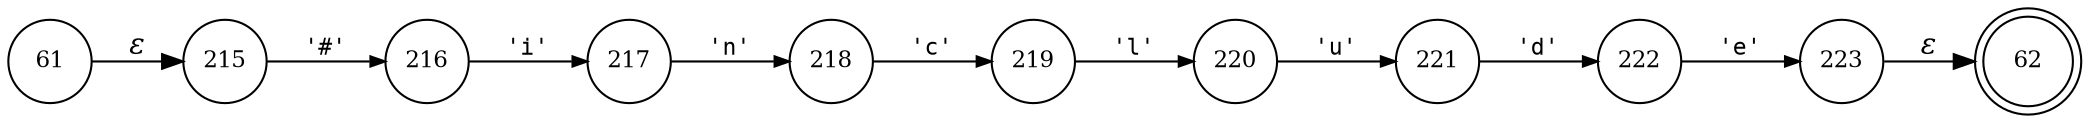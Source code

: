 digraph ATN {
rankdir=LR;
s62[fontsize=11, label="62", shape=doublecircle, fixedsize=true, width=.6];
s215[fontsize=11,label="215", shape=circle, fixedsize=true, width=.55, peripheries=1];
s216[fontsize=11,label="216", shape=circle, fixedsize=true, width=.55, peripheries=1];
s217[fontsize=11,label="217", shape=circle, fixedsize=true, width=.55, peripheries=1];
s218[fontsize=11,label="218", shape=circle, fixedsize=true, width=.55, peripheries=1];
s219[fontsize=11,label="219", shape=circle, fixedsize=true, width=.55, peripheries=1];
s220[fontsize=11,label="220", shape=circle, fixedsize=true, width=.55, peripheries=1];
s61[fontsize=11,label="61", shape=circle, fixedsize=true, width=.55, peripheries=1];
s221[fontsize=11,label="221", shape=circle, fixedsize=true, width=.55, peripheries=1];
s222[fontsize=11,label="222", shape=circle, fixedsize=true, width=.55, peripheries=1];
s223[fontsize=11,label="223", shape=circle, fixedsize=true, width=.55, peripheries=1];
s61 -> s215 [fontname="Times-Italic", label="&epsilon;"];
s215 -> s216 [fontsize=11, fontname="Courier", arrowsize=.7, label = "'#'", arrowhead = normal];
s216 -> s217 [fontsize=11, fontname="Courier", arrowsize=.7, label = "'i'", arrowhead = normal];
s217 -> s218 [fontsize=11, fontname="Courier", arrowsize=.7, label = "'n'", arrowhead = normal];
s218 -> s219 [fontsize=11, fontname="Courier", arrowsize=.7, label = "'c'", arrowhead = normal];
s219 -> s220 [fontsize=11, fontname="Courier", arrowsize=.7, label = "'l'", arrowhead = normal];
s220 -> s221 [fontsize=11, fontname="Courier", arrowsize=.7, label = "'u'", arrowhead = normal];
s221 -> s222 [fontsize=11, fontname="Courier", arrowsize=.7, label = "'d'", arrowhead = normal];
s222 -> s223 [fontsize=11, fontname="Courier", arrowsize=.7, label = "'e'", arrowhead = normal];
s223 -> s62 [fontname="Times-Italic", label="&epsilon;"];
}
